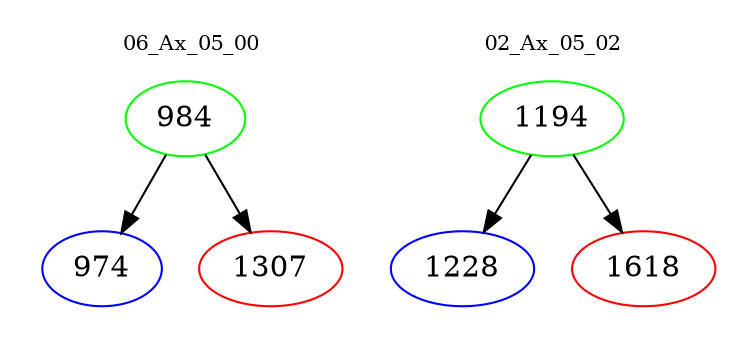 digraph{
subgraph cluster_0 {
color = white
label = "06_Ax_05_00";
fontsize=10;
T0_984 [label="984", color="green"]
T0_984 -> T0_974 [color="black"]
T0_974 [label="974", color="blue"]
T0_984 -> T0_1307 [color="black"]
T0_1307 [label="1307", color="red"]
}
subgraph cluster_1 {
color = white
label = "02_Ax_05_02";
fontsize=10;
T1_1194 [label="1194", color="green"]
T1_1194 -> T1_1228 [color="black"]
T1_1228 [label="1228", color="blue"]
T1_1194 -> T1_1618 [color="black"]
T1_1618 [label="1618", color="red"]
}
}
